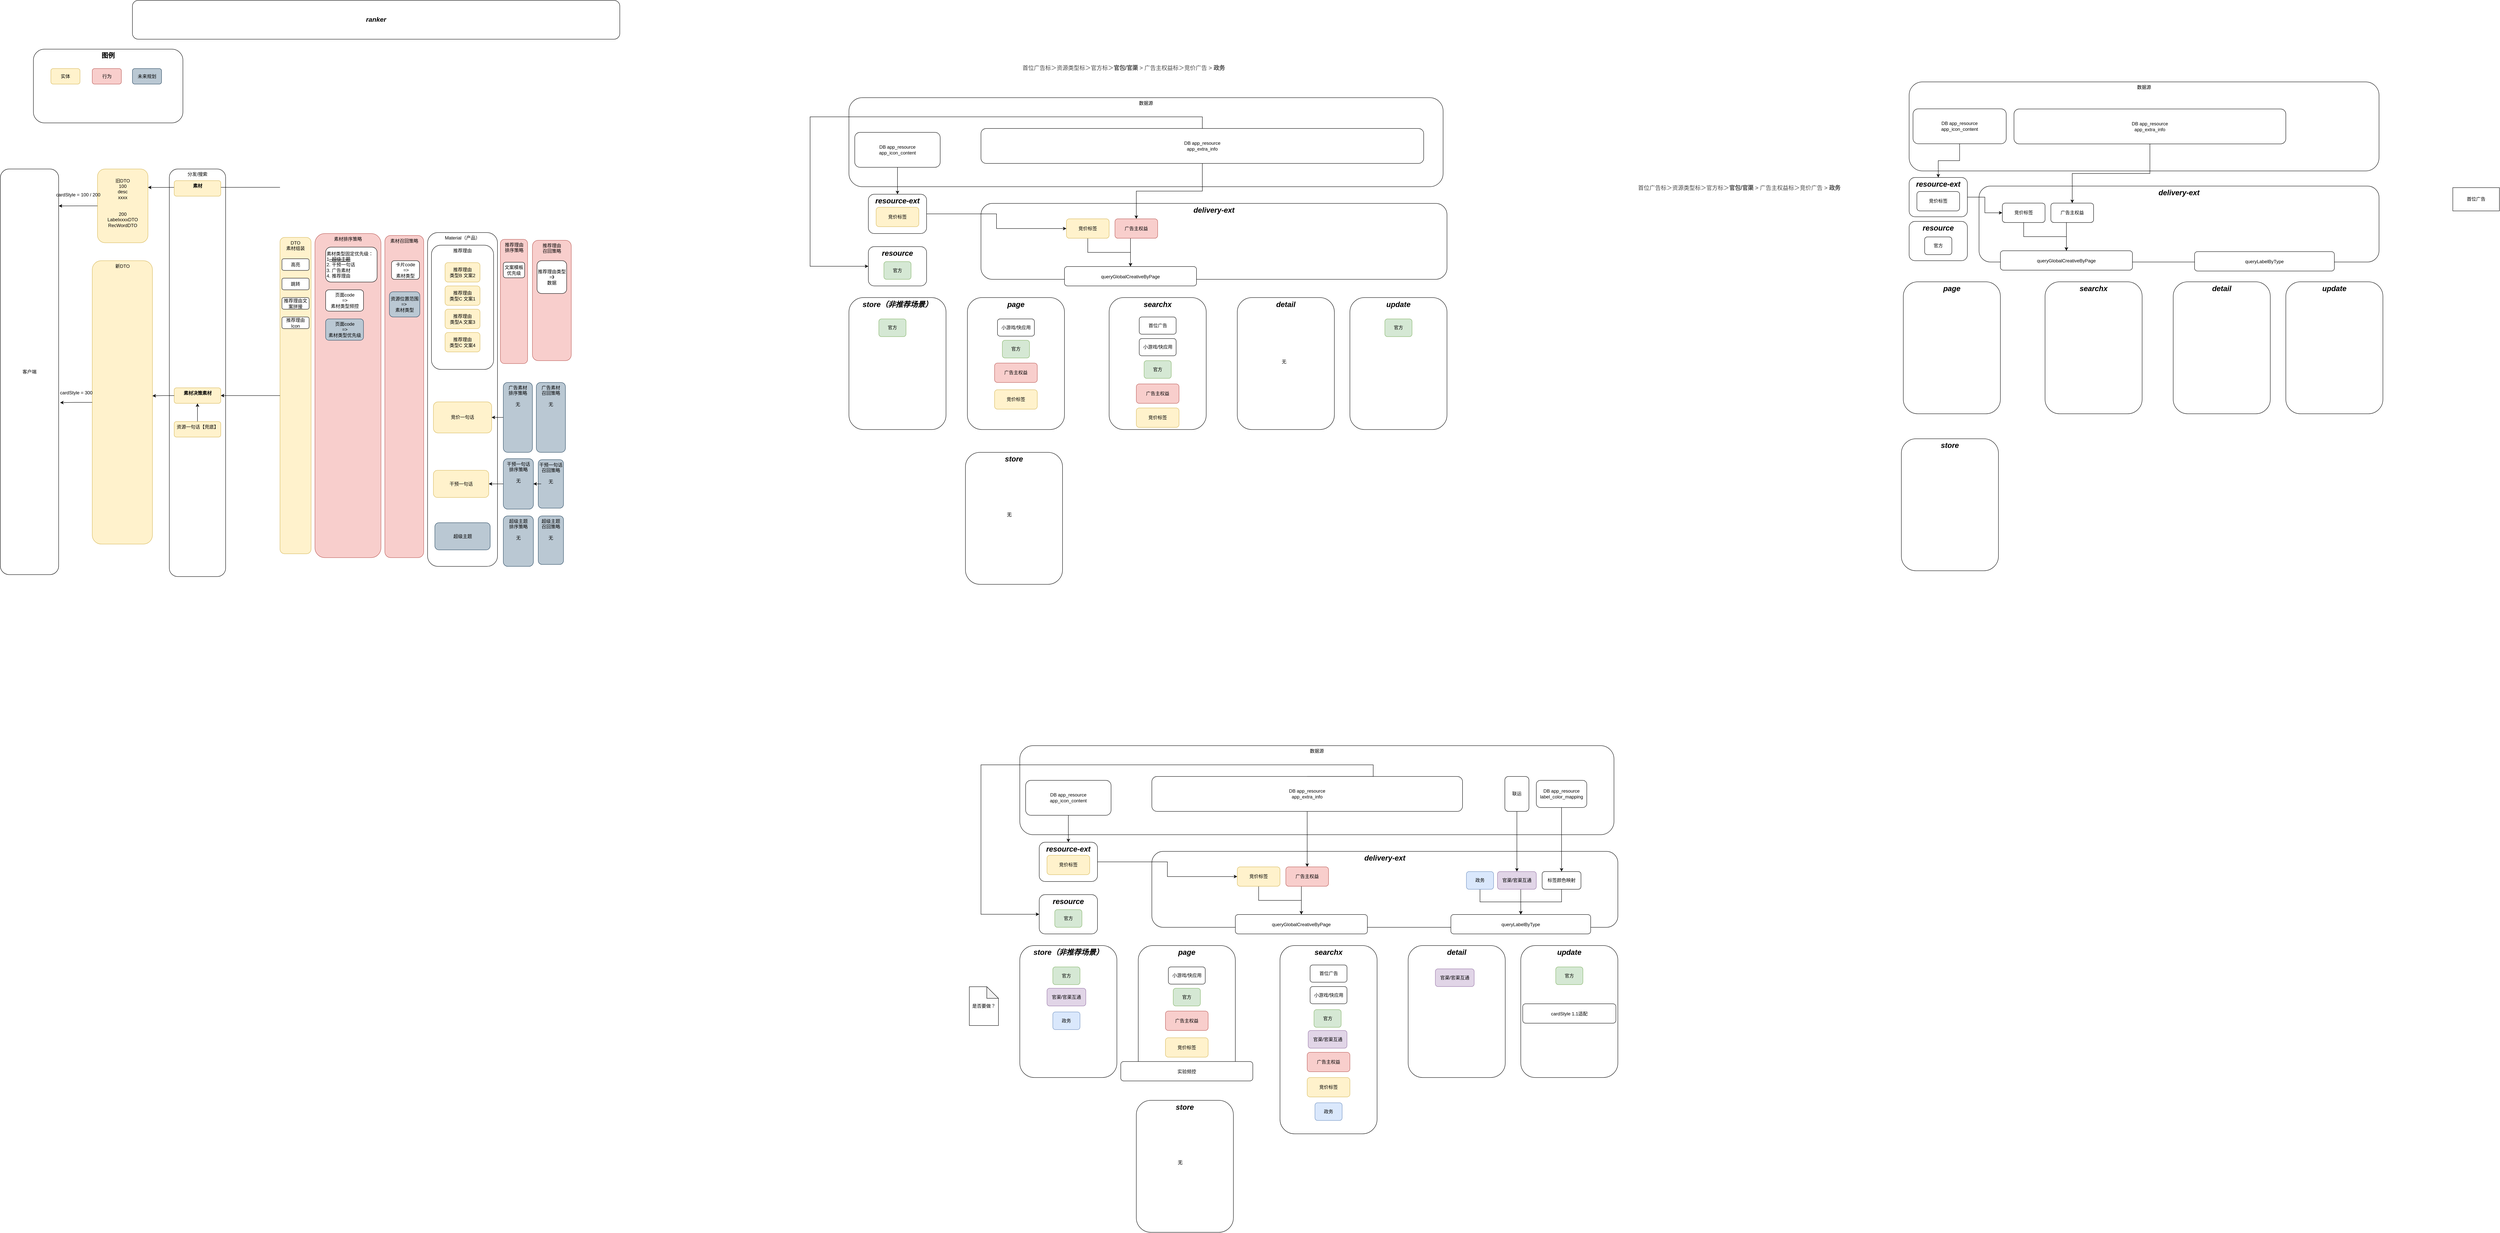 <mxfile version="27.2.0">
  <diagram name="第 1 页" id="8LxZiP1NVyg7wSqTXbnJ">
    <mxGraphModel dx="3332" dy="2067" grid="1" gridSize="10" guides="1" tooltips="1" connect="1" arrows="1" fold="1" page="1" pageScale="1" pageWidth="827" pageHeight="1169" math="0" shadow="0">
      <root>
        <mxCell id="0" />
        <mxCell id="1" parent="0" />
        <mxCell id="3B4yekNZGvFQ_pMUscjl-64" value="数据源" style="rounded=1;whiteSpace=wrap;html=1;verticalAlign=top;" parent="1" vertex="1">
          <mxGeometry x="750" y="-799.38" width="1530" height="229.38" as="geometry" />
        </mxCell>
        <mxCell id="EMqu3kAwZpFHPyhhM5yz-33" value="delivery-ext" style="rounded=1;whiteSpace=wrap;html=1;verticalAlign=top;fontStyle=3;fontSize=19;" vertex="1" parent="1">
          <mxGeometry x="1090" y="-527" width="1200" height="195.62" as="geometry" />
        </mxCell>
        <mxCell id="3B4yekNZGvFQ_pMUscjl-73" value="图例&lt;br style=&quot;font-size: 17px;&quot;&gt;&lt;div style=&quot;font-size: 17px;&quot;&gt;&lt;br style=&quot;font-size: 17px;&quot;&gt;&lt;div style=&quot;font-size: 17px;&quot;&gt;&lt;br style=&quot;font-size: 17px;&quot;&gt;&lt;/div&gt;&lt;/div&gt;" style="rounded=1;whiteSpace=wrap;html=1;verticalAlign=top;fontStyle=1;fontSize=17;" parent="1" vertex="1">
          <mxGeometry x="-1350" y="-924.38" width="385" height="190" as="geometry" />
        </mxCell>
        <mxCell id="1YZOs5OkidO7PdD_BnGx-1" value="resource" style="rounded=1;whiteSpace=wrap;html=1;verticalAlign=top;fontStyle=3;fontSize=19;" parent="1" vertex="1">
          <mxGeometry x="800" y="-415.62" width="150" height="101.24" as="geometry" />
        </mxCell>
        <mxCell id="EMqu3kAwZpFHPyhhM5yz-104" style="edgeStyle=orthogonalEdgeStyle;rounded=0;orthogonalLoop=1;jettySize=auto;html=1;exitX=0.5;exitY=0;exitDx=0;exitDy=0;" edge="1" parent="1" source="1YZOs5OkidO7PdD_BnGx-44">
          <mxGeometry relative="1" as="geometry">
            <mxPoint x="800" y="-365" as="targetPoint" />
            <Array as="points">
              <mxPoint x="1660" y="-750" />
              <mxPoint x="650" y="-750" />
              <mxPoint x="650" y="-365" />
            </Array>
          </mxGeometry>
        </mxCell>
        <mxCell id="3B4yekNZGvFQ_pMUscjl-63" value="Material（产品）" style="rounded=1;whiteSpace=wrap;html=1;align=center;verticalAlign=top;" parent="1" vertex="1">
          <mxGeometry x="-335" y="-451.88" width="180" height="860" as="geometry" />
        </mxCell>
        <mxCell id="1YZOs5OkidO7PdD_BnGx-7" value="客户端" style="rounded=1;whiteSpace=wrap;html=1;" parent="1" vertex="1">
          <mxGeometry x="-1435" y="-615.63" width="150" height="1045" as="geometry" />
        </mxCell>
        <mxCell id="1YZOs5OkidO7PdD_BnGx-11" value="推荐理由" style="rounded=1;whiteSpace=wrap;html=1;align=center;verticalAlign=top;" parent="1" vertex="1">
          <mxGeometry x="-325" y="-419.38" width="160" height="320" as="geometry" />
        </mxCell>
        <mxCell id="1YZOs5OkidO7PdD_BnGx-58" value="竞价一句话" style="rounded=1;whiteSpace=wrap;html=1;fillColor=#fff2cc;strokeColor=#d6b656;" parent="1" vertex="1">
          <mxGeometry x="-320" y="-15.63" width="150" height="80" as="geometry" />
        </mxCell>
        <mxCell id="mTAsUbE7UdsPs39N6bfx-2" value="行为" style="rounded=1;whiteSpace=wrap;html=1;verticalAlign=middle;fillColor=#f8cecc;strokeColor=#b85450;" parent="1" vertex="1">
          <mxGeometry x="-1198.46" y="-874.38" width="75" height="40" as="geometry" />
        </mxCell>
        <mxCell id="3B4yekNZGvFQ_pMUscjl-15" style="edgeStyle=orthogonalEdgeStyle;rounded=0;orthogonalLoop=1;jettySize=auto;html=1;entryX=1;entryY=0.5;entryDx=0;entryDy=0;" parent="1" source="3B4yekNZGvFQ_pMUscjl-21" target="mTAsUbE7UdsPs39N6bfx-82" edge="1">
          <mxGeometry relative="1" as="geometry" />
        </mxCell>
        <mxCell id="mTAsUbE7UdsPs39N6bfx-10" value="素材召回策略" style="rounded=1;whiteSpace=wrap;html=1;verticalAlign=top;fillColor=#f8cecc;strokeColor=#b85450;" parent="1" vertex="1">
          <mxGeometry x="-445" y="-444.38" width="100" height="830" as="geometry" />
        </mxCell>
        <mxCell id="mTAsUbE7UdsPs39N6bfx-16" value="推荐理由&lt;br&gt;召回策略" style="rounded=1;whiteSpace=wrap;html=1;verticalAlign=top;fillColor=#f8cecc;strokeColor=#b85450;" parent="1" vertex="1">
          <mxGeometry x="-65" y="-431.88" width="100" height="310" as="geometry" />
        </mxCell>
        <mxCell id="mTAsUbE7UdsPs39N6bfx-26" value="素材排序策略" style="rounded=1;whiteSpace=wrap;html=1;verticalAlign=top;fillColor=#f8cecc;strokeColor=#b85450;" parent="1" vertex="1">
          <mxGeometry x="-625" y="-449.38" width="170" height="835" as="geometry" />
        </mxCell>
        <mxCell id="mTAsUbE7UdsPs39N6bfx-28" value="素材类型固定优先级：&lt;div&gt;1&lt;u&gt;&lt;strike&gt;. 超级主题&lt;/strike&gt;&lt;/u&gt;&lt;br&gt;2. 干预一句话&lt;br&gt;3. 广告素材&lt;br&gt;4. 推荐理由&lt;/div&gt;" style="rounded=1;whiteSpace=wrap;html=1;align=left;" parent="1" vertex="1">
          <mxGeometry x="-597.5" y="-414.38" width="132.5" height="90" as="geometry" />
        </mxCell>
        <mxCell id="mTAsUbE7UdsPs39N6bfx-29" value="DTO&lt;br&gt;素材组装" style="rounded=1;whiteSpace=wrap;html=1;verticalAlign=top;fillColor=#fff2cc;strokeColor=#d6b656;" parent="1" vertex="1">
          <mxGeometry x="-715" y="-439.38" width="80" height="815" as="geometry" />
        </mxCell>
        <mxCell id="mTAsUbE7UdsPs39N6bfx-32" value="推荐理由&lt;br&gt;排序策略" style="rounded=1;whiteSpace=wrap;html=1;verticalAlign=top;fillColor=#f8cecc;strokeColor=#b85450;" parent="1" vertex="1">
          <mxGeometry x="-147.5" y="-434.38" width="70" height="320" as="geometry" />
        </mxCell>
        <mxCell id="mTAsUbE7UdsPs39N6bfx-37" value="推荐理由&lt;br&gt;类型C 文案1" style="rounded=1;whiteSpace=wrap;html=1;fillColor=#fff2cc;strokeColor=#d6b656;" parent="1" vertex="1">
          <mxGeometry x="-290" y="-314.38" width="90" height="50" as="geometry" />
        </mxCell>
        <mxCell id="mTAsUbE7UdsPs39N6bfx-45" value="分发/搜索" style="rounded=1;whiteSpace=wrap;html=1;verticalAlign=top;" parent="1" vertex="1">
          <mxGeometry x="-1000" y="-615.63" width="145" height="1050" as="geometry" />
        </mxCell>
        <mxCell id="mTAsUbE7UdsPs39N6bfx-46" value="未来规划" style="rounded=1;whiteSpace=wrap;html=1;fillColor=#bac8d3;strokeColor=#23445d;" parent="1" vertex="1">
          <mxGeometry x="-1095" y="-874.38" width="75" height="40" as="geometry" />
        </mxCell>
        <mxCell id="mTAsUbE7UdsPs39N6bfx-51" value="跳转" style="rounded=1;whiteSpace=wrap;html=1;" parent="1" vertex="1">
          <mxGeometry x="-710" y="-334.38" width="70" height="30" as="geometry" />
        </mxCell>
        <mxCell id="mTAsUbE7UdsPs39N6bfx-52" value="高亮" style="rounded=1;whiteSpace=wrap;html=1;" parent="1" vertex="1">
          <mxGeometry x="-710" y="-384.38" width="70" height="30" as="geometry" />
        </mxCell>
        <mxCell id="mTAsUbE7UdsPs39N6bfx-53" value="推荐理由&lt;br&gt;Icon" style="rounded=1;whiteSpace=wrap;html=1;" parent="1" vertex="1">
          <mxGeometry x="-710" y="-234.38" width="70" height="30" as="geometry" />
        </mxCell>
        <mxCell id="mTAsUbE7UdsPs39N6bfx-54" value="推荐理由&lt;br&gt;类型C 文案4" style="rounded=1;whiteSpace=wrap;html=1;fillColor=#fff2cc;strokeColor=#d6b656;" parent="1" vertex="1">
          <mxGeometry x="-290" y="-194.38" width="90" height="50" as="geometry" />
        </mxCell>
        <mxCell id="mTAsUbE7UdsPs39N6bfx-55" value="推荐理由&lt;br&gt;类型A 文案3" style="rounded=1;whiteSpace=wrap;html=1;fillColor=#fff2cc;strokeColor=#d6b656;" parent="1" vertex="1">
          <mxGeometry x="-290" y="-254.38" width="90" height="50" as="geometry" />
        </mxCell>
        <mxCell id="mTAsUbE7UdsPs39N6bfx-68" value="旧DTO&lt;br&gt;100&lt;br&gt;desc&lt;br&gt;xxxx&lt;br&gt;&lt;br&gt;&lt;br&gt;200&lt;br&gt;LabelxxxxDTO&lt;br&gt;RecWordDTO&lt;div&gt;&lt;br/&gt;&lt;/div&gt;" style="rounded=1;whiteSpace=wrap;html=1;fillColor=#fff2cc;strokeColor=#d6b656;" parent="1" vertex="1">
          <mxGeometry x="-1185" y="-615.63" width="130" height="190" as="geometry" />
        </mxCell>
        <mxCell id="mTAsUbE7UdsPs39N6bfx-70" value="新DTO" style="rounded=1;whiteSpace=wrap;html=1;verticalAlign=top;fillColor=#fff2cc;strokeColor=#d6b656;" parent="1" vertex="1">
          <mxGeometry x="-1198.46" y="-379.38" width="155" height="730" as="geometry" />
        </mxCell>
        <mxCell id="3B4yekNZGvFQ_pMUscjl-70" style="edgeStyle=orthogonalEdgeStyle;rounded=0;orthogonalLoop=1;jettySize=auto;html=1;entryX=0.5;entryY=1;entryDx=0;entryDy=0;" parent="1" source="mTAsUbE7UdsPs39N6bfx-65" target="mTAsUbE7UdsPs39N6bfx-72" edge="1">
          <mxGeometry relative="1" as="geometry" />
        </mxCell>
        <mxCell id="mTAsUbE7UdsPs39N6bfx-65" value="资源一句话【兜底】" style="rounded=1;whiteSpace=wrap;html=1;verticalAlign=top;fillColor=#fff2cc;strokeColor=#d6b656;" parent="1" vertex="1">
          <mxGeometry x="-987.5" y="35" width="120" height="40" as="geometry" />
        </mxCell>
        <mxCell id="mTAsUbE7UdsPs39N6bfx-72" value="&lt;b&gt;素材决策素材&lt;/b&gt;" style="rounded=1;whiteSpace=wrap;html=1;verticalAlign=top;fillColor=#fff2cc;strokeColor=#d6b656;" parent="1" vertex="1">
          <mxGeometry x="-987.5" y="-51.88" width="120" height="40" as="geometry" />
        </mxCell>
        <mxCell id="mTAsUbE7UdsPs39N6bfx-82" value="干预一句话" style="rounded=1;whiteSpace=wrap;html=1;fillColor=#fff2cc;strokeColor=#d6b656;" parent="1" vertex="1">
          <mxGeometry x="-320" y="160.62" width="142.5" height="70" as="geometry" />
        </mxCell>
        <mxCell id="3B4yekNZGvFQ_pMUscjl-16" style="edgeStyle=orthogonalEdgeStyle;rounded=0;orthogonalLoop=1;jettySize=auto;html=1;entryX=1;entryY=0.5;entryDx=0;entryDy=0;" parent="1" source="3B4yekNZGvFQ_pMUscjl-19" target="1YZOs5OkidO7PdD_BnGx-58" edge="1">
          <mxGeometry relative="1" as="geometry" />
        </mxCell>
        <mxCell id="3B4yekNZGvFQ_pMUscjl-18" value="广告素材&lt;br&gt;召回策略&lt;br&gt;&lt;br&gt;无" style="rounded=1;whiteSpace=wrap;html=1;verticalAlign=top;fillColor=#bac8d3;strokeColor=#23445d;" parent="1" vertex="1">
          <mxGeometry x="-55" y="-65.63" width="75" height="180" as="geometry" />
        </mxCell>
        <mxCell id="3B4yekNZGvFQ_pMUscjl-19" value="广告素材&lt;br&gt;排序策略&lt;br&gt;&lt;br&gt;无" style="rounded=1;whiteSpace=wrap;html=1;verticalAlign=top;fillColor=#bac8d3;strokeColor=#23445d;" parent="1" vertex="1">
          <mxGeometry x="-140" y="-65.63" width="75" height="180" as="geometry" />
        </mxCell>
        <mxCell id="3B4yekNZGvFQ_pMUscjl-22" value="干预一句话&lt;br&gt;召回策略&lt;br&gt;&lt;br&gt;无" style="rounded=1;whiteSpace=wrap;html=1;verticalAlign=top;fillColor=#bac8d3;strokeColor=#23445d;" parent="1" vertex="1">
          <mxGeometry x="-50" y="133.12" width="65" height="125" as="geometry" />
        </mxCell>
        <mxCell id="3B4yekNZGvFQ_pMUscjl-24" value="卡片code&lt;br&gt;&amp;nbsp;=&amp;gt;&lt;br&gt;素材类型" style="rounded=1;whiteSpace=wrap;html=1;" parent="1" vertex="1">
          <mxGeometry x="-427.82" y="-379.38" width="71.88" height="48" as="geometry" />
        </mxCell>
        <mxCell id="3B4yekNZGvFQ_pMUscjl-25" value="资源位置范围&lt;br&gt;=&amp;gt;&amp;nbsp;&lt;br&gt;素材类型" style="rounded=1;whiteSpace=wrap;html=1;fillColor=#bac8d3;strokeColor=#23445d;" parent="1" vertex="1">
          <mxGeometry x="-433.29" y="-299.38" width="78.29" height="65" as="geometry" />
        </mxCell>
        <mxCell id="3B4yekNZGvFQ_pMUscjl-28" value="超级主题" style="rounded=1;whiteSpace=wrap;html=1;fillColor=#bac8d3;strokeColor=#23445d;" parent="1" vertex="1">
          <mxGeometry x="-316.25" y="295.62" width="142.5" height="70" as="geometry" />
        </mxCell>
        <mxCell id="3B4yekNZGvFQ_pMUscjl-35" style="edgeStyle=orthogonalEdgeStyle;rounded=0;orthogonalLoop=1;jettySize=auto;html=1;entryX=1;entryY=0.5;entryDx=0;entryDy=0;" parent="1" source="mTAsUbE7UdsPs39N6bfx-29" target="mTAsUbE7UdsPs39N6bfx-72" edge="1">
          <mxGeometry relative="1" as="geometry" />
        </mxCell>
        <mxCell id="3B4yekNZGvFQ_pMUscjl-38" style="edgeStyle=orthogonalEdgeStyle;rounded=0;orthogonalLoop=1;jettySize=auto;html=1;entryX=1.001;entryY=0.091;entryDx=0;entryDy=0;entryPerimeter=0;" parent="1" source="mTAsUbE7UdsPs39N6bfx-68" target="1YZOs5OkidO7PdD_BnGx-7" edge="1">
          <mxGeometry relative="1" as="geometry" />
        </mxCell>
        <mxCell id="3B4yekNZGvFQ_pMUscjl-39" style="edgeStyle=orthogonalEdgeStyle;rounded=0;orthogonalLoop=1;jettySize=auto;html=1;entryX=1.025;entryY=0.576;entryDx=0;entryDy=0;entryPerimeter=0;" parent="1" source="mTAsUbE7UdsPs39N6bfx-70" target="1YZOs5OkidO7PdD_BnGx-7" edge="1">
          <mxGeometry relative="1" as="geometry" />
        </mxCell>
        <mxCell id="3B4yekNZGvFQ_pMUscjl-42" style="edgeStyle=orthogonalEdgeStyle;rounded=0;orthogonalLoop=1;jettySize=auto;html=1;entryX=1;entryY=0.25;entryDx=0;entryDy=0;" parent="1" target="mTAsUbE7UdsPs39N6bfx-68" edge="1">
          <mxGeometry relative="1" as="geometry">
            <mxPoint x="-795" y="-568.38" as="sourcePoint" />
            <mxPoint x="-980" y="-530.63" as="targetPoint" />
            <Array as="points">
              <mxPoint x="-715" y="-568.38" />
              <mxPoint x="-980" y="-568.38" />
            </Array>
          </mxGeometry>
        </mxCell>
        <mxCell id="3B4yekNZGvFQ_pMUscjl-41" value="&lt;b&gt;&lt;font style=&quot;font-size: 17px;&quot;&gt;&lt;i&gt;ranker&lt;/i&gt;&lt;/font&gt;&lt;/b&gt;" style="rounded=1;whiteSpace=wrap;html=1;" parent="1" vertex="1">
          <mxGeometry x="-1095" y="-1050" width="1255" height="100" as="geometry" />
        </mxCell>
        <mxCell id="3B4yekNZGvFQ_pMUscjl-44" value="cardStyle = 100 / 200" style="text;html=1;align=center;verticalAlign=middle;resizable=0;points=[];autosize=1;strokeColor=none;fillColor=none;" parent="1" vertex="1">
          <mxGeometry x="-1305" y="-564.38" width="140" height="30" as="geometry" />
        </mxCell>
        <mxCell id="3B4yekNZGvFQ_pMUscjl-45" value="cardStyle = 300" style="text;html=1;align=center;verticalAlign=middle;resizable=0;points=[];autosize=1;strokeColor=none;fillColor=none;" parent="1" vertex="1">
          <mxGeometry x="-1295" y="-54.38" width="110" height="30" as="geometry" />
        </mxCell>
        <mxCell id="3B4yekNZGvFQ_pMUscjl-31" value="超级主题&lt;br&gt;召回策略&lt;br&gt;&lt;br&gt;无" style="rounded=1;whiteSpace=wrap;html=1;verticalAlign=top;fillColor=#bac8d3;strokeColor=#23445d;" parent="1" vertex="1">
          <mxGeometry x="-50" y="278.12" width="65" height="125" as="geometry" />
        </mxCell>
        <mxCell id="3B4yekNZGvFQ_pMUscjl-29" value="超级主题&lt;br&gt;排序策略&lt;br&gt;&lt;br&gt;无" style="rounded=1;whiteSpace=wrap;html=1;verticalAlign=top;fillColor=#bac8d3;strokeColor=#23445d;" parent="1" vertex="1">
          <mxGeometry x="-140" y="278.12" width="77.5" height="130" as="geometry" />
        </mxCell>
        <mxCell id="3B4yekNZGvFQ_pMUscjl-69" value="实体" style="rounded=1;whiteSpace=wrap;html=1;verticalAlign=middle;fillColor=#fff2cc;strokeColor=#d6b656;" parent="1" vertex="1">
          <mxGeometry x="-1305" y="-874.38" width="75" height="40" as="geometry" />
        </mxCell>
        <mxCell id="3B4yekNZGvFQ_pMUscjl-71" style="edgeStyle=orthogonalEdgeStyle;rounded=0;orthogonalLoop=1;jettySize=auto;html=1;entryX=1;entryY=0.477;entryDx=0;entryDy=0;entryPerimeter=0;" parent="1" source="mTAsUbE7UdsPs39N6bfx-72" target="mTAsUbE7UdsPs39N6bfx-70" edge="1">
          <mxGeometry relative="1" as="geometry" />
        </mxCell>
        <mxCell id="3B4yekNZGvFQ_pMUscjl-72" value="文案模板优先级" style="rounded=1;whiteSpace=wrap;html=1;" parent="1" vertex="1">
          <mxGeometry x="-140" y="-375.38" width="55" height="40" as="geometry" />
        </mxCell>
        <mxCell id="3B4yekNZGvFQ_pMUscjl-82" value="页面code&lt;br&gt;=&amp;gt;&lt;br&gt;素材类型频控" style="rounded=1;whiteSpace=wrap;html=1;" parent="1" vertex="1">
          <mxGeometry x="-597.5" y="-304.38" width="97.5" height="55" as="geometry" />
        </mxCell>
        <mxCell id="3B4yekNZGvFQ_pMUscjl-83" value="页面code&lt;br&gt;=&amp;gt;&lt;br&gt;素材类型优先级" style="rounded=1;whiteSpace=wrap;html=1;fillColor=#bac8d3;strokeColor=#23445d;" parent="1" vertex="1">
          <mxGeometry x="-597.5" y="-229.38" width="97.5" height="55" as="geometry" />
        </mxCell>
        <mxCell id="3B4yekNZGvFQ_pMUscjl-84" value="推荐理由类型&lt;div&gt;=》&lt;br&gt;数据&lt;/div&gt;" style="rounded=1;whiteSpace=wrap;html=1;" parent="1" vertex="1">
          <mxGeometry x="-53.12" y="-379.38" width="76.25" height="84.5" as="geometry" />
        </mxCell>
        <mxCell id="5NM-MxCQULftXHbTaLZO-10" value="" style="edgeStyle=orthogonalEdgeStyle;rounded=0;orthogonalLoop=1;jettySize=auto;html=1;entryX=1;entryY=0.5;entryDx=0;entryDy=0;" parent="1" source="3B4yekNZGvFQ_pMUscjl-22" target="3B4yekNZGvFQ_pMUscjl-21" edge="1">
          <mxGeometry relative="1" as="geometry">
            <mxPoint x="-50" y="195.62" as="sourcePoint" />
            <mxPoint x="-192" y="195.62" as="targetPoint" />
          </mxGeometry>
        </mxCell>
        <mxCell id="3B4yekNZGvFQ_pMUscjl-21" value="干预一句话&lt;br&gt;排序策略&lt;br&gt;&lt;br&gt;无" style="rounded=1;whiteSpace=wrap;html=1;verticalAlign=top;fillColor=#bac8d3;strokeColor=#23445d;" parent="1" vertex="1">
          <mxGeometry x="-140" y="130.62" width="77.5" height="130" as="geometry" />
        </mxCell>
        <mxCell id="5NM-MxCQULftXHbTaLZO-11" value="&lt;b&gt;素材&lt;/b&gt;" style="rounded=1;whiteSpace=wrap;html=1;verticalAlign=top;fillColor=#fff2cc;strokeColor=#d6b656;" parent="1" vertex="1">
          <mxGeometry x="-987.5" y="-585.63" width="120" height="40" as="geometry" />
        </mxCell>
        <mxCell id="5NM-MxCQULftXHbTaLZO-15" value="推荐理由&lt;br&gt;类型B 文案2" style="rounded=1;whiteSpace=wrap;html=1;fillColor=#fff2cc;strokeColor=#d6b656;" parent="1" vertex="1">
          <mxGeometry x="-290" y="-374.38" width="90" height="50" as="geometry" />
        </mxCell>
        <mxCell id="5NM-MxCQULftXHbTaLZO-19" value="推荐理由文案拼接" style="rounded=1;whiteSpace=wrap;html=1;" parent="1" vertex="1">
          <mxGeometry x="-710" y="-284.38" width="70" height="30" as="geometry" />
        </mxCell>
        <mxCell id="EMqu3kAwZpFHPyhhM5yz-11" value="searchx" style="rounded=1;whiteSpace=wrap;html=1;verticalAlign=top;fontStyle=3;fontSize=19;" vertex="1" parent="1">
          <mxGeometry x="1420" y="-284.38" width="250" height="340" as="geometry" />
        </mxCell>
        <mxCell id="EMqu3kAwZpFHPyhhM5yz-12" value="page" style="rounded=1;whiteSpace=wrap;html=1;verticalAlign=top;fontStyle=3;fontSize=19;" vertex="1" parent="1">
          <mxGeometry x="1055" y="-284.38" width="250" height="340" as="geometry" />
        </mxCell>
        <mxCell id="EMqu3kAwZpFHPyhhM5yz-14" value="update" style="rounded=1;whiteSpace=wrap;html=1;verticalAlign=top;fontStyle=3;fontSize=19;" vertex="1" parent="1">
          <mxGeometry x="2040" y="-284.38" width="250" height="340" as="geometry" />
        </mxCell>
        <mxCell id="EMqu3kAwZpFHPyhhM5yz-16" value="store" style="rounded=1;whiteSpace=wrap;html=1;verticalAlign=top;fontStyle=3;fontSize=19;" vertex="1" parent="1">
          <mxGeometry x="1050" y="114.37" width="250" height="340" as="geometry" />
        </mxCell>
        <mxCell id="EMqu3kAwZpFHPyhhM5yz-13" value="detail" style="rounded=1;whiteSpace=wrap;html=1;verticalAlign=top;fontStyle=3;fontSize=19;" vertex="1" parent="1">
          <mxGeometry x="1750" y="-284.38" width="250" height="340" as="geometry" />
        </mxCell>
        <UserObject label="&lt;span data-docs-delta=&quot;[[20,&amp;quot;首位广告标＞资源类型标＞官方标＞&amp;quot;,&amp;quot;inline-dir:\&amp;quot;ltr\&amp;quot;&amp;quot;],[20,&amp;quot;官包/官渠 &amp;quot;,&amp;quot;8:1|inline-dir:\&amp;quot;ltr\&amp;quot;&amp;quot;],[20,&amp;quot;&gt; 广告主权益标＞竞价广告 &gt; &amp;quot;,&amp;quot;inline-dir:\&amp;quot;ltr\&amp;quot;&amp;quot;],[20,&amp;quot;政务&amp;quot;,&amp;quot;8:1|inline-dir:\&amp;quot;ltr\&amp;quot;&amp;quot;]]&quot; data-copy-origin=&quot;https://odocs.myoas.com&quot;&gt;&lt;p class=&quot;ql-direction-ltr ql-long-284244&quot; style=&quot;line-height: 100%;margin-bottom: 0pt;margin-top: 0pt;font-size: 11pt;color: #494949;&quot;&gt;&lt;span class=&quot;ql-author-284244&quot; style=&quot;&quot;&gt;首位广告标＞资源类型标＞官方标＞&lt;/span&gt;&lt;strong class=&quot;ql-author-284244&quot; style=&quot;&quot;&gt;官包/官渠 &lt;/strong&gt;&lt;span class=&quot;ql-author-284244&quot; style=&quot;&quot;&gt;&amp;gt; 广告主权益标＞竞价广告 &amp;gt; &lt;/span&gt;&lt;strong class=&quot;ql-author-284244&quot; style=&quot;&quot;&gt;政务&lt;/strong&gt;&lt;/p&gt;&lt;/span&gt;" link="&lt;span data-docs-delta=&quot;[[20,&amp;quot;首位广告标＞资源类型标＞官方标＞&amp;quot;,&amp;quot;inline-dir:\&amp;quot;ltr\&amp;quot;&amp;quot;],[20,&amp;quot;官包/官渠 &amp;quot;,&amp;quot;8:1|inline-dir:\&amp;quot;ltr\&amp;quot;&amp;quot;],[20,&amp;quot;&gt; 广告主权益标＞竞价广告 &gt; &amp;quot;,&amp;quot;inline-dir:\&amp;quot;ltr\&amp;quot;&amp;quot;],[20,&amp;quot;政务&amp;quot;,&amp;quot;8:1|inline-dir:\&amp;quot;ltr\&amp;quot;&amp;quot;]]&quot; data-copy-origin=&quot;https://odocs.myoas.com&quot;&gt;&lt;p class=&quot;ql-direction-ltr ql-long-284244&quot; style=&quot;line-height: 100%;margin-bottom: 0pt;margin-top: 0pt;font-size: 11pt;color: #494949;&quot;&gt;&lt;span class=&quot;ql-author-284244&quot; style=&quot;&quot;&gt;首位广告标＞资源类型标＞官方标＞&lt;/span&gt;&lt;strong class=&quot;ql-author-284244&quot; style=&quot;&quot;&gt;官包/官渠 &lt;/strong&gt;&lt;span class=&quot;ql-author-284244&quot; style=&quot;&quot;&gt;&amp;gt; 广告主权益标＞竞价广告 &amp;gt; &lt;/span&gt;&lt;strong class=&quot;ql-author-284244&quot; style=&quot;&quot;&gt;政务&lt;/strong&gt;&lt;/p&gt;&lt;/span&gt;" id="EMqu3kAwZpFHPyhhM5yz-23">
          <mxCell style="text;whiteSpace=wrap;html=1;" vertex="1" parent="1">
            <mxGeometry x="1195" y="-890" width="560" height="40" as="geometry" />
          </mxCell>
        </UserObject>
        <mxCell id="EMqu3kAwZpFHPyhhM5yz-56" style="edgeStyle=orthogonalEdgeStyle;rounded=0;orthogonalLoop=1;jettySize=auto;html=1;entryX=0.5;entryY=0;entryDx=0;entryDy=0;" edge="1" parent="1" source="EMqu3kAwZpFHPyhhM5yz-28" target="EMqu3kAwZpFHPyhhM5yz-44">
          <mxGeometry relative="1" as="geometry">
            <Array as="points">
              <mxPoint x="1475" y="-420" />
              <mxPoint x="1475" y="-420" />
            </Array>
          </mxGeometry>
        </mxCell>
        <mxCell id="EMqu3kAwZpFHPyhhM5yz-28" value="广告主权益" style="rounded=1;whiteSpace=wrap;html=1;fillColor=#f8cecc;strokeColor=#b85450;" vertex="1" parent="1">
          <mxGeometry x="1435" y="-487.19" width="110" height="50" as="geometry" />
        </mxCell>
        <mxCell id="EMqu3kAwZpFHPyhhM5yz-32" value="官方" style="rounded=1;whiteSpace=wrap;html=1;fillColor=#d5e8d4;strokeColor=#82b366;" vertex="1" parent="1">
          <mxGeometry x="840" y="-377" width="70" height="45.62" as="geometry" />
        </mxCell>
        <mxCell id="EMqu3kAwZpFHPyhhM5yz-57" style="edgeStyle=orthogonalEdgeStyle;rounded=0;orthogonalLoop=1;jettySize=auto;html=1;entryX=0.5;entryY=0;entryDx=0;entryDy=0;" edge="1" parent="1" source="EMqu3kAwZpFHPyhhM5yz-43" target="EMqu3kAwZpFHPyhhM5yz-44">
          <mxGeometry relative="1" as="geometry" />
        </mxCell>
        <mxCell id="EMqu3kAwZpFHPyhhM5yz-43" value="竞价标签" style="rounded=1;whiteSpace=wrap;html=1;fillColor=#fff2cc;strokeColor=#d6b656;" vertex="1" parent="1">
          <mxGeometry x="1310" y="-487.19" width="110" height="50" as="geometry" />
        </mxCell>
        <mxCell id="EMqu3kAwZpFHPyhhM5yz-44" value="&lt;span data-copy-origin=&quot;https://odocs.myoas.com&quot; data-docs-delta=&quot;[[20,&amp;quot;queryGlobalCreativeByPage&amp;quot;]]&quot;&gt;&lt;div style=&quot;line-height: 100%;&quot; data-language=&quot;java&quot; class=&quot;ql-code-block ql-direction-ltr ql-word-wrap-true ql-authorBlock-284244 ql-long-284244&quot;&gt;&lt;span class=&quot;ql-token hljs-title&quot;&gt;queryGlobalCreativeByPage&lt;/span&gt;&lt;/div&gt;&lt;/span&gt;" style="rounded=1;whiteSpace=wrap;html=1;" vertex="1" parent="1">
          <mxGeometry x="1305" y="-364.38" width="340" height="50" as="geometry" />
        </mxCell>
        <mxCell id="EMqu3kAwZpFHPyhhM5yz-49" style="edgeStyle=orthogonalEdgeStyle;rounded=0;orthogonalLoop=1;jettySize=auto;html=1;entryX=0.5;entryY=0;entryDx=0;entryDy=0;" edge="1" parent="1" source="EMqu3kAwZpFHPyhhM5yz-46" target="EMqu3kAwZpFHPyhhM5yz-47">
          <mxGeometry relative="1" as="geometry" />
        </mxCell>
        <mxCell id="EMqu3kAwZpFHPyhhM5yz-46" value="DB app_resource&lt;br&gt;app_icon_content" style="rounded=1;whiteSpace=wrap;html=1;" vertex="1" parent="1">
          <mxGeometry x="765" y="-710" width="220" height="90" as="geometry" />
        </mxCell>
        <mxCell id="EMqu3kAwZpFHPyhhM5yz-103" style="edgeStyle=orthogonalEdgeStyle;rounded=0;orthogonalLoop=1;jettySize=auto;html=1;entryX=0;entryY=0.5;entryDx=0;entryDy=0;" edge="1" parent="1" source="EMqu3kAwZpFHPyhhM5yz-47" target="EMqu3kAwZpFHPyhhM5yz-43">
          <mxGeometry relative="1" as="geometry" />
        </mxCell>
        <mxCell id="EMqu3kAwZpFHPyhhM5yz-47" value="resource-ext" style="rounded=1;whiteSpace=wrap;html=1;verticalAlign=top;fontStyle=3;fontSize=19;" vertex="1" parent="1">
          <mxGeometry x="800" y="-550.62" width="150" height="101.24" as="geometry" />
        </mxCell>
        <mxCell id="EMqu3kAwZpFHPyhhM5yz-48" value="竞价标签" style="rounded=1;whiteSpace=wrap;html=1;fillColor=#fff2cc;strokeColor=#d6b656;" vertex="1" parent="1">
          <mxGeometry x="820" y="-517" width="110" height="50" as="geometry" />
        </mxCell>
        <mxCell id="EMqu3kAwZpFHPyhhM5yz-53" style="edgeStyle=orthogonalEdgeStyle;rounded=0;orthogonalLoop=1;jettySize=auto;html=1;entryX=0.5;entryY=0;entryDx=0;entryDy=0;" edge="1" parent="1" source="1YZOs5OkidO7PdD_BnGx-44" target="EMqu3kAwZpFHPyhhM5yz-28">
          <mxGeometry relative="1" as="geometry" />
        </mxCell>
        <mxCell id="1YZOs5OkidO7PdD_BnGx-44" value="DB app_resource&lt;br&gt;app_extra_info" style="rounded=1;whiteSpace=wrap;html=1;" parent="1" vertex="1">
          <mxGeometry x="1090" y="-720" width="1140" height="90" as="geometry" />
        </mxCell>
        <mxCell id="EMqu3kAwZpFHPyhhM5yz-58" value="delivery-ext" style="rounded=1;whiteSpace=wrap;html=1;verticalAlign=top;fontStyle=3;fontSize=19;" vertex="1" parent="1">
          <mxGeometry x="3660" y="-571.62" width="1030" height="195.62" as="geometry" />
        </mxCell>
        <mxCell id="EMqu3kAwZpFHPyhhM5yz-59" value="resource" style="rounded=1;whiteSpace=wrap;html=1;verticalAlign=top;fontStyle=3;fontSize=19;" vertex="1" parent="1">
          <mxGeometry x="3480" y="-480.62" width="150" height="101.24" as="geometry" />
        </mxCell>
        <mxCell id="EMqu3kAwZpFHPyhhM5yz-60" value="数据源" style="rounded=1;whiteSpace=wrap;html=1;verticalAlign=top;" vertex="1" parent="1">
          <mxGeometry x="3480" y="-840" width="1210" height="229.38" as="geometry" />
        </mxCell>
        <mxCell id="EMqu3kAwZpFHPyhhM5yz-63" value="searchx" style="rounded=1;whiteSpace=wrap;html=1;verticalAlign=top;fontStyle=3;fontSize=19;" vertex="1" parent="1">
          <mxGeometry x="3830" y="-325.0" width="250" height="340" as="geometry" />
        </mxCell>
        <mxCell id="EMqu3kAwZpFHPyhhM5yz-64" value="page" style="rounded=1;whiteSpace=wrap;html=1;verticalAlign=top;fontStyle=3;fontSize=19;" vertex="1" parent="1">
          <mxGeometry x="3465" y="-325" width="250" height="340" as="geometry" />
        </mxCell>
        <mxCell id="EMqu3kAwZpFHPyhhM5yz-65" value="update" style="rounded=1;whiteSpace=wrap;html=1;verticalAlign=top;fontStyle=3;fontSize=19;" vertex="1" parent="1">
          <mxGeometry x="4450" y="-325.0" width="250" height="340" as="geometry" />
        </mxCell>
        <mxCell id="EMqu3kAwZpFHPyhhM5yz-66" value="store" style="rounded=1;whiteSpace=wrap;html=1;verticalAlign=top;fontStyle=3;fontSize=19;" vertex="1" parent="1">
          <mxGeometry x="3460" y="79.38" width="250" height="340" as="geometry" />
        </mxCell>
        <mxCell id="EMqu3kAwZpFHPyhhM5yz-67" value="detail" style="rounded=1;whiteSpace=wrap;html=1;verticalAlign=top;fontStyle=3;fontSize=19;" vertex="1" parent="1">
          <mxGeometry x="4160" y="-325" width="250" height="340" as="geometry" />
        </mxCell>
        <mxCell id="EMqu3kAwZpFHPyhhM5yz-70" value="首位广告" style="whiteSpace=wrap;html=1;" vertex="1" parent="1">
          <mxGeometry x="4880" y="-567.62" width="120" height="60" as="geometry" />
        </mxCell>
        <UserObject label="&lt;span data-docs-delta=&quot;[[20,&amp;quot;首位广告标＞资源类型标＞官方标＞&amp;quot;,&amp;quot;inline-dir:\&amp;quot;ltr\&amp;quot;&amp;quot;],[20,&amp;quot;官包/官渠 &amp;quot;,&amp;quot;8:1|inline-dir:\&amp;quot;ltr\&amp;quot;&amp;quot;],[20,&amp;quot;&gt; 广告主权益标＞竞价广告 &gt; &amp;quot;,&amp;quot;inline-dir:\&amp;quot;ltr\&amp;quot;&amp;quot;],[20,&amp;quot;政务&amp;quot;,&amp;quot;8:1|inline-dir:\&amp;quot;ltr\&amp;quot;&amp;quot;]]&quot; data-copy-origin=&quot;https://odocs.myoas.com&quot;&gt;&lt;p class=&quot;ql-direction-ltr ql-long-284244&quot; style=&quot;line-height: 100%;margin-bottom: 0pt;margin-top: 0pt;font-size: 11pt;color: #494949;&quot;&gt;&lt;span class=&quot;ql-author-284244&quot; style=&quot;&quot;&gt;首位广告标＞资源类型标＞官方标＞&lt;/span&gt;&lt;strong class=&quot;ql-author-284244&quot; style=&quot;&quot;&gt;官包/官渠 &lt;/strong&gt;&lt;span class=&quot;ql-author-284244&quot; style=&quot;&quot;&gt;&amp;gt; 广告主权益标＞竞价广告 &amp;gt; &lt;/span&gt;&lt;strong class=&quot;ql-author-284244&quot; style=&quot;&quot;&gt;政务&lt;/strong&gt;&lt;/p&gt;&lt;/span&gt;" link="&lt;span data-docs-delta=&quot;[[20,&amp;quot;首位广告标＞资源类型标＞官方标＞&amp;quot;,&amp;quot;inline-dir:\&amp;quot;ltr\&amp;quot;&amp;quot;],[20,&amp;quot;官包/官渠 &amp;quot;,&amp;quot;8:1|inline-dir:\&amp;quot;ltr\&amp;quot;&amp;quot;],[20,&amp;quot;&gt; 广告主权益标＞竞价广告 &gt; &amp;quot;,&amp;quot;inline-dir:\&amp;quot;ltr\&amp;quot;&amp;quot;],[20,&amp;quot;政务&amp;quot;,&amp;quot;8:1|inline-dir:\&amp;quot;ltr\&amp;quot;&amp;quot;]]&quot; data-copy-origin=&quot;https://odocs.myoas.com&quot;&gt;&lt;p class=&quot;ql-direction-ltr ql-long-284244&quot; style=&quot;line-height: 100%;margin-bottom: 0pt;margin-top: 0pt;font-size: 11pt;color: #494949;&quot;&gt;&lt;span class=&quot;ql-author-284244&quot; style=&quot;&quot;&gt;首位广告标＞资源类型标＞官方标＞&lt;/span&gt;&lt;strong class=&quot;ql-author-284244&quot; style=&quot;&quot;&gt;官包/官渠 &lt;/strong&gt;&lt;span class=&quot;ql-author-284244&quot; style=&quot;&quot;&gt;&amp;gt; 广告主权益标＞竞价广告 &amp;gt; &lt;/span&gt;&lt;strong class=&quot;ql-author-284244&quot; style=&quot;&quot;&gt;政务&lt;/strong&gt;&lt;/p&gt;&lt;/span&gt;" id="EMqu3kAwZpFHPyhhM5yz-71">
          <mxCell style="text;whiteSpace=wrap;html=1;" vertex="1" parent="1">
            <mxGeometry x="2780" y="-581.25" width="560" height="40" as="geometry" />
          </mxCell>
        </UserObject>
        <mxCell id="EMqu3kAwZpFHPyhhM5yz-72" style="edgeStyle=orthogonalEdgeStyle;rounded=0;orthogonalLoop=1;jettySize=auto;html=1;entryX=0.5;entryY=0;entryDx=0;entryDy=0;" edge="1" parent="1" source="EMqu3kAwZpFHPyhhM5yz-73" target="EMqu3kAwZpFHPyhhM5yz-80">
          <mxGeometry relative="1" as="geometry">
            <Array as="points">
              <mxPoint x="3885" y="-460.62" />
              <mxPoint x="3885" y="-460.62" />
            </Array>
          </mxGeometry>
        </mxCell>
        <mxCell id="EMqu3kAwZpFHPyhhM5yz-73" value="广告主权益" style="rounded=1;whiteSpace=wrap;html=1;" vertex="1" parent="1">
          <mxGeometry x="3845" y="-527.81" width="110" height="50" as="geometry" />
        </mxCell>
        <mxCell id="EMqu3kAwZpFHPyhhM5yz-75" value="官方" style="rounded=1;whiteSpace=wrap;html=1;" vertex="1" parent="1">
          <mxGeometry x="3520" y="-440.62" width="70" height="45.62" as="geometry" />
        </mxCell>
        <mxCell id="EMqu3kAwZpFHPyhhM5yz-78" style="edgeStyle=orthogonalEdgeStyle;rounded=0;orthogonalLoop=1;jettySize=auto;html=1;entryX=0.5;entryY=0;entryDx=0;entryDy=0;" edge="1" parent="1" source="EMqu3kAwZpFHPyhhM5yz-79" target="EMqu3kAwZpFHPyhhM5yz-80">
          <mxGeometry relative="1" as="geometry" />
        </mxCell>
        <mxCell id="EMqu3kAwZpFHPyhhM5yz-79" value="竞价标签" style="rounded=1;whiteSpace=wrap;html=1;" vertex="1" parent="1">
          <mxGeometry x="3720" y="-527.81" width="110" height="50" as="geometry" />
        </mxCell>
        <mxCell id="EMqu3kAwZpFHPyhhM5yz-80" value="&lt;span data-copy-origin=&quot;https://odocs.myoas.com&quot; data-docs-delta=&quot;[[20,&amp;quot;queryGlobalCreativeByPage&amp;quot;]]&quot;&gt;&lt;div style=&quot;line-height: 100%;&quot; data-language=&quot;java&quot; class=&quot;ql-code-block ql-direction-ltr ql-word-wrap-true ql-authorBlock-284244 ql-long-284244&quot;&gt;&lt;span class=&quot;ql-token hljs-title&quot;&gt;queryGlobalCreativeByPage&lt;/span&gt;&lt;/div&gt;&lt;/span&gt;" style="rounded=1;whiteSpace=wrap;html=1;" vertex="1" parent="1">
          <mxGeometry x="3715" y="-405" width="340" height="50" as="geometry" />
        </mxCell>
        <mxCell id="EMqu3kAwZpFHPyhhM5yz-81" value="&lt;span data-copy-origin=&quot;https://odocs.myoas.com&quot; data-docs-delta=&quot;[[20,&amp;quot;queryLabelByType&amp;quot;]]&quot;&gt;&lt;div style=&quot;line-height: 100%;&quot; data-language=&quot;java&quot; class=&quot;ql-code-block ql-direction-ltr ql-word-wrap-true ql-long-284244 ql-authorBlock-284244&quot;&gt;&lt;span class=&quot;ql-token hljs-title&quot;&gt;queryLabelByType&lt;/span&gt;&lt;/div&gt;&lt;/span&gt;" style="rounded=1;whiteSpace=wrap;html=1;" vertex="1" parent="1">
          <mxGeometry x="4215" y="-402.75" width="360" height="50" as="geometry" />
        </mxCell>
        <mxCell id="EMqu3kAwZpFHPyhhM5yz-82" style="edgeStyle=orthogonalEdgeStyle;rounded=0;orthogonalLoop=1;jettySize=auto;html=1;entryX=0.5;entryY=0;entryDx=0;entryDy=0;" edge="1" parent="1" source="EMqu3kAwZpFHPyhhM5yz-83" target="EMqu3kAwZpFHPyhhM5yz-85">
          <mxGeometry relative="1" as="geometry" />
        </mxCell>
        <mxCell id="EMqu3kAwZpFHPyhhM5yz-83" value="DB app_resource&lt;br&gt;app_icon_content" style="rounded=1;whiteSpace=wrap;html=1;" vertex="1" parent="1">
          <mxGeometry x="3490" y="-770.62" width="240" height="90" as="geometry" />
        </mxCell>
        <mxCell id="EMqu3kAwZpFHPyhhM5yz-84" style="edgeStyle=orthogonalEdgeStyle;rounded=0;orthogonalLoop=1;jettySize=auto;html=1;entryX=0;entryY=0.5;entryDx=0;entryDy=0;" edge="1" parent="1" source="EMqu3kAwZpFHPyhhM5yz-85" target="EMqu3kAwZpFHPyhhM5yz-79">
          <mxGeometry relative="1" as="geometry" />
        </mxCell>
        <mxCell id="EMqu3kAwZpFHPyhhM5yz-85" value="resource-ext" style="rounded=1;whiteSpace=wrap;html=1;verticalAlign=top;fontStyle=3;fontSize=19;" vertex="1" parent="1">
          <mxGeometry x="3480" y="-593.74" width="150" height="101.24" as="geometry" />
        </mxCell>
        <mxCell id="EMqu3kAwZpFHPyhhM5yz-86" value="竞价标签" style="rounded=1;whiteSpace=wrap;html=1;" vertex="1" parent="1">
          <mxGeometry x="3500" y="-557.62" width="110" height="50" as="geometry" />
        </mxCell>
        <mxCell id="EMqu3kAwZpFHPyhhM5yz-87" style="edgeStyle=orthogonalEdgeStyle;rounded=0;orthogonalLoop=1;jettySize=auto;html=1;entryX=0.5;entryY=0;entryDx=0;entryDy=0;" edge="1" parent="1" source="EMqu3kAwZpFHPyhhM5yz-89" target="EMqu3kAwZpFHPyhhM5yz-73">
          <mxGeometry relative="1" as="geometry" />
        </mxCell>
        <mxCell id="EMqu3kAwZpFHPyhhM5yz-89" value="DB app_resource&lt;br&gt;app_extra_info" style="rounded=1;whiteSpace=wrap;html=1;" vertex="1" parent="1">
          <mxGeometry x="3750" y="-770.31" width="700" height="90" as="geometry" />
        </mxCell>
        <mxCell id="EMqu3kAwZpFHPyhhM5yz-90" value="官方" style="rounded=1;whiteSpace=wrap;html=1;fillColor=#d5e8d4;strokeColor=#82b366;" vertex="1" parent="1">
          <mxGeometry x="2130" y="-229.38" width="70" height="45.62" as="geometry" />
        </mxCell>
        <mxCell id="EMqu3kAwZpFHPyhhM5yz-95" value="官方" style="rounded=1;whiteSpace=wrap;html=1;fillColor=#d5e8d4;strokeColor=#82b366;" vertex="1" parent="1">
          <mxGeometry x="1145" y="-174.38" width="70" height="45.62" as="geometry" />
        </mxCell>
        <mxCell id="EMqu3kAwZpFHPyhhM5yz-97" value="store（非推荐场景）" style="rounded=1;whiteSpace=wrap;html=1;verticalAlign=top;fontStyle=3;fontSize=19;" vertex="1" parent="1">
          <mxGeometry x="750" y="-284.38" width="250" height="340" as="geometry" />
        </mxCell>
        <mxCell id="EMqu3kAwZpFHPyhhM5yz-98" value="官方" style="rounded=1;whiteSpace=wrap;html=1;fillColor=#d5e8d4;strokeColor=#82b366;" vertex="1" parent="1">
          <mxGeometry x="827" y="-229.38" width="70" height="45.62" as="geometry" />
        </mxCell>
        <mxCell id="EMqu3kAwZpFHPyhhM5yz-106" value="广告主权益" style="rounded=1;whiteSpace=wrap;html=1;fillColor=#f8cecc;strokeColor=#b85450;" vertex="1" parent="1">
          <mxGeometry x="1125" y="-115.63" width="110" height="50" as="geometry" />
        </mxCell>
        <mxCell id="EMqu3kAwZpFHPyhhM5yz-107" value="竞价标签" style="rounded=1;whiteSpace=wrap;html=1;fillColor=#fff2cc;strokeColor=#d6b656;" vertex="1" parent="1">
          <mxGeometry x="1125" y="-46.88" width="110" height="50" as="geometry" />
        </mxCell>
        <mxCell id="EMqu3kAwZpFHPyhhM5yz-109" value="官方" style="rounded=1;whiteSpace=wrap;html=1;fillColor=#d5e8d4;strokeColor=#82b366;" vertex="1" parent="1">
          <mxGeometry x="1510" y="-121.88" width="70" height="45.62" as="geometry" />
        </mxCell>
        <mxCell id="EMqu3kAwZpFHPyhhM5yz-110" value="广告主权益" style="rounded=1;whiteSpace=wrap;html=1;fillColor=#f8cecc;strokeColor=#b85450;" vertex="1" parent="1">
          <mxGeometry x="1490" y="-61.88" width="110" height="50" as="geometry" />
        </mxCell>
        <mxCell id="EMqu3kAwZpFHPyhhM5yz-111" value="竞价标签" style="rounded=1;whiteSpace=wrap;html=1;fillColor=#fff2cc;strokeColor=#d6b656;" vertex="1" parent="1">
          <mxGeometry x="1490" y="7.105e-15" width="110" height="50" as="geometry" />
        </mxCell>
        <mxCell id="EMqu3kAwZpFHPyhhM5yz-112" value="小游戏/快应用" style="rounded=1;whiteSpace=wrap;html=1;" vertex="1" parent="1">
          <mxGeometry x="1132.5" y="-229.38" width="95" height="44.38" as="geometry" />
        </mxCell>
        <mxCell id="EMqu3kAwZpFHPyhhM5yz-114" value="无" style="text;html=1;align=center;verticalAlign=middle;resizable=0;points=[];autosize=1;strokeColor=none;fillColor=none;" vertex="1" parent="1">
          <mxGeometry x="1850" y="-134.38" width="40" height="30" as="geometry" />
        </mxCell>
        <mxCell id="EMqu3kAwZpFHPyhhM5yz-115" value="小游戏/快应用" style="rounded=1;whiteSpace=wrap;html=1;" vertex="1" parent="1">
          <mxGeometry x="1497.5" y="-178.76" width="95" height="44.38" as="geometry" />
        </mxCell>
        <mxCell id="EMqu3kAwZpFHPyhhM5yz-116" value="首位广告" style="rounded=1;whiteSpace=wrap;html=1;" vertex="1" parent="1">
          <mxGeometry x="1497.5" y="-234.38" width="95" height="44.38" as="geometry" />
        </mxCell>
        <mxCell id="EMqu3kAwZpFHPyhhM5yz-117" value="&lt;span style=&quot;color: rgb(0, 0, 0); font-family: Helvetica; font-size: 12px; font-style: normal; font-variant-ligatures: normal; font-variant-caps: normal; font-weight: 400; letter-spacing: normal; orphans: 2; text-align: center; text-indent: 0px; text-transform: none; widows: 2; word-spacing: 0px; -webkit-text-stroke-width: 0px; white-space: nowrap; background-color: rgb(236, 236, 236); text-decoration-thickness: initial; text-decoration-style: initial; text-decoration-color: initial; display: inline !important; float: none;&quot;&gt;无&lt;/span&gt;" style="text;whiteSpace=wrap;html=1;" vertex="1" parent="1">
          <mxGeometry x="1155" y="260.62" width="50" height="40" as="geometry" />
        </mxCell>
        <mxCell id="EMqu3kAwZpFHPyhhM5yz-118" value="数据源" style="rounded=1;whiteSpace=wrap;html=1;verticalAlign=top;" vertex="1" parent="1">
          <mxGeometry x="1190" y="870.0" width="1530" height="229.38" as="geometry" />
        </mxCell>
        <mxCell id="EMqu3kAwZpFHPyhhM5yz-119" value="delivery-ext" style="rounded=1;whiteSpace=wrap;html=1;verticalAlign=top;fontStyle=3;fontSize=19;" vertex="1" parent="1">
          <mxGeometry x="1530" y="1142.38" width="1200" height="195.62" as="geometry" />
        </mxCell>
        <mxCell id="EMqu3kAwZpFHPyhhM5yz-120" value="resource" style="rounded=1;whiteSpace=wrap;html=1;verticalAlign=top;fontStyle=3;fontSize=19;" vertex="1" parent="1">
          <mxGeometry x="1240" y="1253.76" width="150" height="101.24" as="geometry" />
        </mxCell>
        <mxCell id="EMqu3kAwZpFHPyhhM5yz-121" style="edgeStyle=orthogonalEdgeStyle;rounded=0;orthogonalLoop=1;jettySize=auto;html=1;exitX=0.5;exitY=0;exitDx=0;exitDy=0;" edge="1" parent="1" source="EMqu3kAwZpFHPyhhM5yz-139">
          <mxGeometry relative="1" as="geometry">
            <mxPoint x="1240" y="1304.38" as="targetPoint" />
            <Array as="points">
              <mxPoint x="2100" y="919.38" />
              <mxPoint x="1090" y="919.38" />
              <mxPoint x="1090" y="1304.38" />
            </Array>
          </mxGeometry>
        </mxCell>
        <mxCell id="EMqu3kAwZpFHPyhhM5yz-122" value="searchx" style="rounded=1;whiteSpace=wrap;html=1;verticalAlign=top;fontStyle=3;fontSize=19;" vertex="1" parent="1">
          <mxGeometry x="1860" y="1385" width="250" height="485" as="geometry" />
        </mxCell>
        <mxCell id="EMqu3kAwZpFHPyhhM5yz-123" value="page" style="rounded=1;whiteSpace=wrap;html=1;verticalAlign=top;fontStyle=3;fontSize=19;" vertex="1" parent="1">
          <mxGeometry x="1495" y="1385" width="250" height="340" as="geometry" />
        </mxCell>
        <mxCell id="EMqu3kAwZpFHPyhhM5yz-124" value="update" style="rounded=1;whiteSpace=wrap;html=1;verticalAlign=top;fontStyle=3;fontSize=19;" vertex="1" parent="1">
          <mxGeometry x="2480" y="1385" width="250" height="340" as="geometry" />
        </mxCell>
        <mxCell id="EMqu3kAwZpFHPyhhM5yz-125" value="store" style="rounded=1;whiteSpace=wrap;html=1;verticalAlign=top;fontStyle=3;fontSize=19;" vertex="1" parent="1">
          <mxGeometry x="1490" y="1783.75" width="250" height="340" as="geometry" />
        </mxCell>
        <mxCell id="EMqu3kAwZpFHPyhhM5yz-126" value="detail" style="rounded=1;whiteSpace=wrap;html=1;verticalAlign=top;fontStyle=3;fontSize=19;" vertex="1" parent="1">
          <mxGeometry x="2190" y="1385" width="250" height="340" as="geometry" />
        </mxCell>
        <mxCell id="EMqu3kAwZpFHPyhhM5yz-127" style="edgeStyle=orthogonalEdgeStyle;rounded=0;orthogonalLoop=1;jettySize=auto;html=1;entryX=0.5;entryY=0;entryDx=0;entryDy=0;" edge="1" parent="1" source="EMqu3kAwZpFHPyhhM5yz-128" target="EMqu3kAwZpFHPyhhM5yz-132">
          <mxGeometry relative="1" as="geometry">
            <Array as="points">
              <mxPoint x="1915" y="1249.38" />
              <mxPoint x="1915" y="1249.38" />
            </Array>
          </mxGeometry>
        </mxCell>
        <mxCell id="EMqu3kAwZpFHPyhhM5yz-128" value="广告主权益" style="rounded=1;whiteSpace=wrap;html=1;fillColor=#f8cecc;strokeColor=#b85450;" vertex="1" parent="1">
          <mxGeometry x="1875" y="1182.19" width="110" height="50" as="geometry" />
        </mxCell>
        <mxCell id="EMqu3kAwZpFHPyhhM5yz-129" value="官方" style="rounded=1;whiteSpace=wrap;html=1;fillColor=#d5e8d4;strokeColor=#82b366;" vertex="1" parent="1">
          <mxGeometry x="1280" y="1292.38" width="70" height="45.62" as="geometry" />
        </mxCell>
        <mxCell id="EMqu3kAwZpFHPyhhM5yz-130" style="edgeStyle=orthogonalEdgeStyle;rounded=0;orthogonalLoop=1;jettySize=auto;html=1;entryX=0.5;entryY=0;entryDx=0;entryDy=0;" edge="1" parent="1" source="EMqu3kAwZpFHPyhhM5yz-131" target="EMqu3kAwZpFHPyhhM5yz-132">
          <mxGeometry relative="1" as="geometry" />
        </mxCell>
        <mxCell id="EMqu3kAwZpFHPyhhM5yz-131" value="竞价标签" style="rounded=1;whiteSpace=wrap;html=1;fillColor=#fff2cc;strokeColor=#d6b656;" vertex="1" parent="1">
          <mxGeometry x="1750" y="1182.19" width="110" height="50" as="geometry" />
        </mxCell>
        <mxCell id="EMqu3kAwZpFHPyhhM5yz-132" value="&lt;span data-copy-origin=&quot;https://odocs.myoas.com&quot; data-docs-delta=&quot;[[20,&amp;quot;queryGlobalCreativeByPage&amp;quot;]]&quot;&gt;&lt;div style=&quot;line-height: 100%;&quot; data-language=&quot;java&quot; class=&quot;ql-code-block ql-direction-ltr ql-word-wrap-true ql-authorBlock-284244 ql-long-284244&quot;&gt;&lt;span class=&quot;ql-token hljs-title&quot;&gt;queryGlobalCreativeByPage&lt;/span&gt;&lt;/div&gt;&lt;/span&gt;" style="rounded=1;whiteSpace=wrap;html=1;" vertex="1" parent="1">
          <mxGeometry x="1745" y="1305" width="340" height="50" as="geometry" />
        </mxCell>
        <mxCell id="EMqu3kAwZpFHPyhhM5yz-133" style="edgeStyle=orthogonalEdgeStyle;rounded=0;orthogonalLoop=1;jettySize=auto;html=1;entryX=0.5;entryY=0;entryDx=0;entryDy=0;" edge="1" parent="1" source="EMqu3kAwZpFHPyhhM5yz-134" target="EMqu3kAwZpFHPyhhM5yz-136">
          <mxGeometry relative="1" as="geometry" />
        </mxCell>
        <mxCell id="EMqu3kAwZpFHPyhhM5yz-134" value="DB app_resource&lt;br&gt;app_icon_content" style="rounded=1;whiteSpace=wrap;html=1;" vertex="1" parent="1">
          <mxGeometry x="1205" y="959.38" width="220" height="90" as="geometry" />
        </mxCell>
        <mxCell id="EMqu3kAwZpFHPyhhM5yz-135" style="edgeStyle=orthogonalEdgeStyle;rounded=0;orthogonalLoop=1;jettySize=auto;html=1;entryX=0;entryY=0.5;entryDx=0;entryDy=0;" edge="1" parent="1" source="EMqu3kAwZpFHPyhhM5yz-136" target="EMqu3kAwZpFHPyhhM5yz-131">
          <mxGeometry relative="1" as="geometry" />
        </mxCell>
        <mxCell id="EMqu3kAwZpFHPyhhM5yz-136" value="resource-ext" style="rounded=1;whiteSpace=wrap;html=1;verticalAlign=top;fontStyle=3;fontSize=19;" vertex="1" parent="1">
          <mxGeometry x="1240" y="1118.76" width="150" height="101.24" as="geometry" />
        </mxCell>
        <mxCell id="EMqu3kAwZpFHPyhhM5yz-137" value="竞价标签" style="rounded=1;whiteSpace=wrap;html=1;fillColor=#fff2cc;strokeColor=#d6b656;" vertex="1" parent="1">
          <mxGeometry x="1260" y="1152.38" width="110" height="50" as="geometry" />
        </mxCell>
        <mxCell id="EMqu3kAwZpFHPyhhM5yz-138" style="edgeStyle=orthogonalEdgeStyle;rounded=0;orthogonalLoop=1;jettySize=auto;html=1;entryX=0.5;entryY=0;entryDx=0;entryDy=0;" edge="1" parent="1" source="EMqu3kAwZpFHPyhhM5yz-139" target="EMqu3kAwZpFHPyhhM5yz-128">
          <mxGeometry relative="1" as="geometry" />
        </mxCell>
        <mxCell id="EMqu3kAwZpFHPyhhM5yz-139" value="DB app_resource&lt;br&gt;app_extra_info" style="rounded=1;whiteSpace=wrap;html=1;" vertex="1" parent="1">
          <mxGeometry x="1530" y="949.38" width="800" height="90" as="geometry" />
        </mxCell>
        <mxCell id="EMqu3kAwZpFHPyhhM5yz-140" value="官方" style="rounded=1;whiteSpace=wrap;html=1;fillColor=#d5e8d4;strokeColor=#82b366;" vertex="1" parent="1">
          <mxGeometry x="2570" y="1440" width="70" height="45.62" as="geometry" />
        </mxCell>
        <mxCell id="EMqu3kAwZpFHPyhhM5yz-141" value="官方" style="rounded=1;whiteSpace=wrap;html=1;fillColor=#d5e8d4;strokeColor=#82b366;" vertex="1" parent="1">
          <mxGeometry x="1585" y="1495" width="70" height="45.62" as="geometry" />
        </mxCell>
        <mxCell id="EMqu3kAwZpFHPyhhM5yz-142" value="store（非推荐场景）" style="rounded=1;whiteSpace=wrap;html=1;verticalAlign=top;fontStyle=3;fontSize=19;" vertex="1" parent="1">
          <mxGeometry x="1190" y="1385" width="250" height="340" as="geometry" />
        </mxCell>
        <mxCell id="EMqu3kAwZpFHPyhhM5yz-143" value="官方" style="rounded=1;whiteSpace=wrap;html=1;fillColor=#d5e8d4;strokeColor=#82b366;" vertex="1" parent="1">
          <mxGeometry x="1275" y="1440" width="70" height="45.62" as="geometry" />
        </mxCell>
        <mxCell id="EMqu3kAwZpFHPyhhM5yz-144" value="广告主权益" style="rounded=1;whiteSpace=wrap;html=1;fillColor=#f8cecc;strokeColor=#b85450;" vertex="1" parent="1">
          <mxGeometry x="1565" y="1553.75" width="110" height="50" as="geometry" />
        </mxCell>
        <mxCell id="EMqu3kAwZpFHPyhhM5yz-145" value="竞价标签" style="rounded=1;whiteSpace=wrap;html=1;fillColor=#fff2cc;strokeColor=#d6b656;" vertex="1" parent="1">
          <mxGeometry x="1565" y="1622.5" width="110" height="50" as="geometry" />
        </mxCell>
        <mxCell id="EMqu3kAwZpFHPyhhM5yz-146" value="官方" style="rounded=1;whiteSpace=wrap;html=1;fillColor=#d5e8d4;strokeColor=#82b366;" vertex="1" parent="1">
          <mxGeometry x="1947.5" y="1550" width="70" height="45.62" as="geometry" />
        </mxCell>
        <mxCell id="EMqu3kAwZpFHPyhhM5yz-147" value="广告主权益" style="rounded=1;whiteSpace=wrap;html=1;fillColor=#f8cecc;strokeColor=#b85450;" vertex="1" parent="1">
          <mxGeometry x="1930" y="1660" width="110" height="50" as="geometry" />
        </mxCell>
        <mxCell id="EMqu3kAwZpFHPyhhM5yz-148" value="竞价标签" style="rounded=1;whiteSpace=wrap;html=1;fillColor=#fff2cc;strokeColor=#d6b656;" vertex="1" parent="1">
          <mxGeometry x="1930" y="1725" width="110" height="50" as="geometry" />
        </mxCell>
        <mxCell id="EMqu3kAwZpFHPyhhM5yz-149" value="小游戏/快应用" style="rounded=1;whiteSpace=wrap;html=1;" vertex="1" parent="1">
          <mxGeometry x="1572.5" y="1440" width="95" height="44.38" as="geometry" />
        </mxCell>
        <mxCell id="EMqu3kAwZpFHPyhhM5yz-151" value="小游戏/快应用" style="rounded=1;whiteSpace=wrap;html=1;" vertex="1" parent="1">
          <mxGeometry x="1937.5" y="1490.62" width="95" height="44.38" as="geometry" />
        </mxCell>
        <mxCell id="EMqu3kAwZpFHPyhhM5yz-152" value="首位广告" style="rounded=1;whiteSpace=wrap;html=1;" vertex="1" parent="1">
          <mxGeometry x="1937.5" y="1435" width="95" height="44.38" as="geometry" />
        </mxCell>
        <mxCell id="EMqu3kAwZpFHPyhhM5yz-153" value="&lt;span style=&quot;color: rgb(0, 0, 0); font-family: Helvetica; font-size: 12px; font-style: normal; font-variant-ligatures: normal; font-variant-caps: normal; font-weight: 400; letter-spacing: normal; orphans: 2; text-align: center; text-indent: 0px; text-transform: none; widows: 2; word-spacing: 0px; -webkit-text-stroke-width: 0px; white-space: nowrap; background-color: rgb(236, 236, 236); text-decoration-thickness: initial; text-decoration-style: initial; text-decoration-color: initial; display: inline !important; float: none;&quot;&gt;无&lt;/span&gt;" style="text;whiteSpace=wrap;html=1;" vertex="1" parent="1">
          <mxGeometry x="1595" y="1930" width="50" height="40" as="geometry" />
        </mxCell>
        <mxCell id="EMqu3kAwZpFHPyhhM5yz-61" style="edgeStyle=orthogonalEdgeStyle;rounded=0;orthogonalLoop=1;jettySize=auto;html=1;entryX=0.5;entryY=0;entryDx=0;entryDy=0;" edge="1" parent="1" source="EMqu3kAwZpFHPyhhM5yz-62" target="EMqu3kAwZpFHPyhhM5yz-77">
          <mxGeometry relative="1" as="geometry" />
        </mxCell>
        <mxCell id="EMqu3kAwZpFHPyhhM5yz-62" value="联运" style="rounded=1;whiteSpace=wrap;html=1;" vertex="1" parent="1">
          <mxGeometry x="2439" y="949.38" width="62" height="90" as="geometry" />
        </mxCell>
        <mxCell id="EMqu3kAwZpFHPyhhM5yz-68" style="edgeStyle=orthogonalEdgeStyle;rounded=0;orthogonalLoop=1;jettySize=auto;html=1;entryX=0.5;entryY=0;entryDx=0;entryDy=0;" edge="1" parent="1" source="EMqu3kAwZpFHPyhhM5yz-69" target="EMqu3kAwZpFHPyhhM5yz-76">
          <mxGeometry relative="1" as="geometry" />
        </mxCell>
        <mxCell id="EMqu3kAwZpFHPyhhM5yz-69" value="DB app_resource&lt;br&gt;label_color_mapping" style="rounded=1;whiteSpace=wrap;html=1;" vertex="1" parent="1">
          <mxGeometry x="2520" y="959.38" width="130" height="70" as="geometry" />
        </mxCell>
        <mxCell id="EMqu3kAwZpFHPyhhM5yz-165" style="edgeStyle=orthogonalEdgeStyle;rounded=0;orthogonalLoop=1;jettySize=auto;html=1;entryX=0.5;entryY=0;entryDx=0;entryDy=0;" edge="1" parent="1" source="EMqu3kAwZpFHPyhhM5yz-74" target="EMqu3kAwZpFHPyhhM5yz-155">
          <mxGeometry relative="1" as="geometry" />
        </mxCell>
        <mxCell id="EMqu3kAwZpFHPyhhM5yz-74" value="政务" style="rounded=1;whiteSpace=wrap;html=1;fillColor=#dae8fc;strokeColor=#6c8ebf;" vertex="1" parent="1">
          <mxGeometry x="2340" y="1194.38" width="70" height="45.62" as="geometry" />
        </mxCell>
        <mxCell id="EMqu3kAwZpFHPyhhM5yz-163" style="edgeStyle=orthogonalEdgeStyle;rounded=0;orthogonalLoop=1;jettySize=auto;html=1;entryX=0.5;entryY=0;entryDx=0;entryDy=0;" edge="1" parent="1" source="EMqu3kAwZpFHPyhhM5yz-76" target="EMqu3kAwZpFHPyhhM5yz-155">
          <mxGeometry relative="1" as="geometry" />
        </mxCell>
        <mxCell id="EMqu3kAwZpFHPyhhM5yz-76" value="标签颜色映射" style="rounded=1;whiteSpace=wrap;html=1;" vertex="1" parent="1">
          <mxGeometry x="2535" y="1194.38" width="100" height="45.62" as="geometry" />
        </mxCell>
        <mxCell id="EMqu3kAwZpFHPyhhM5yz-164" style="edgeStyle=orthogonalEdgeStyle;rounded=0;orthogonalLoop=1;jettySize=auto;html=1;entryX=0.5;entryY=0;entryDx=0;entryDy=0;" edge="1" parent="1" source="EMqu3kAwZpFHPyhhM5yz-77" target="EMqu3kAwZpFHPyhhM5yz-155">
          <mxGeometry relative="1" as="geometry">
            <Array as="points">
              <mxPoint x="2480" y="1250" />
              <mxPoint x="2480" y="1250" />
            </Array>
          </mxGeometry>
        </mxCell>
        <mxCell id="EMqu3kAwZpFHPyhhM5yz-77" value="官渠/官渠互通" style="rounded=1;whiteSpace=wrap;html=1;fillColor=#e1d5e7;strokeColor=#9673a6;" vertex="1" parent="1">
          <mxGeometry x="2420" y="1194.38" width="100" height="45.62" as="geometry" />
        </mxCell>
        <mxCell id="EMqu3kAwZpFHPyhhM5yz-155" value="&lt;span data-copy-origin=&quot;https://odocs.myoas.com&quot; data-docs-delta=&quot;[[20,&amp;quot;queryLabelByType&amp;quot;]]&quot;&gt;&lt;div style=&quot;line-height: 100%;&quot; data-language=&quot;java&quot; class=&quot;ql-code-block ql-direction-ltr ql-word-wrap-true ql-long-284244 ql-authorBlock-284244&quot;&gt;&lt;span class=&quot;ql-token hljs-title&quot;&gt;queryLabelByType&lt;/span&gt;&lt;/div&gt;&lt;/span&gt;" style="rounded=1;whiteSpace=wrap;html=1;" vertex="1" parent="1">
          <mxGeometry x="2300" y="1305" width="360" height="50" as="geometry" />
        </mxCell>
        <mxCell id="EMqu3kAwZpFHPyhhM5yz-158" value="政务" style="rounded=1;whiteSpace=wrap;html=1;fillColor=#dae8fc;strokeColor=#6c8ebf;" vertex="1" parent="1">
          <mxGeometry x="1950" y="1790" width="70" height="45.62" as="geometry" />
        </mxCell>
        <mxCell id="EMqu3kAwZpFHPyhhM5yz-159" value="官渠/官渠互通" style="rounded=1;whiteSpace=wrap;html=1;fillColor=#e1d5e7;strokeColor=#9673a6;" vertex="1" parent="1">
          <mxGeometry x="2260" y="1445" width="100" height="45.62" as="geometry" />
        </mxCell>
        <mxCell id="EMqu3kAwZpFHPyhhM5yz-160" value="&lt;span data-copy-origin=&quot;https://odocs.myoas.com&quot; data-docs-delta=&quot;[[20,&amp;quot;queryGlobalCreativeByPage&amp;quot;]]&quot;&gt;&lt;div style=&quot;line-height: 100%;&quot; data-language=&quot;java&quot; class=&quot;ql-code-block ql-direction-ltr ql-word-wrap-true ql-authorBlock-284244 ql-long-284244&quot;&gt;&lt;span class=&quot;ql-token hljs-title&quot;&gt;实验频控&lt;/span&gt;&lt;/div&gt;&lt;/span&gt;" style="rounded=1;whiteSpace=wrap;html=1;" vertex="1" parent="1">
          <mxGeometry x="1450" y="1683.75" width="340" height="50" as="geometry" />
        </mxCell>
        <mxCell id="EMqu3kAwZpFHPyhhM5yz-161" value="官渠/官渠互通" style="rounded=1;whiteSpace=wrap;html=1;fillColor=#e1d5e7;strokeColor=#9673a6;" vertex="1" parent="1">
          <mxGeometry x="1932.5" y="1603.75" width="100" height="45.62" as="geometry" />
        </mxCell>
        <mxCell id="EMqu3kAwZpFHPyhhM5yz-170" value="&lt;span data-copy-origin=&quot;https://odocs.myoas.com&quot; data-docs-delta=&quot;[[20,&amp;quot;queryLabelByType&amp;quot;]]&quot;&gt;&lt;div style=&quot;line-height: 100%;&quot; data-language=&quot;java&quot; class=&quot;ql-code-block ql-direction-ltr ql-word-wrap-true ql-long-284244 ql-authorBlock-284244&quot;&gt;cardStyle 1.1适配&lt;/div&gt;&lt;/span&gt;" style="rounded=1;whiteSpace=wrap;html=1;" vertex="1" parent="1">
          <mxGeometry x="2485" y="1535" width="240" height="50" as="geometry" />
        </mxCell>
        <mxCell id="EMqu3kAwZpFHPyhhM5yz-175" value="官渠/官渠互通" style="rounded=1;whiteSpace=wrap;html=1;fillColor=#e1d5e7;strokeColor=#9673a6;" vertex="1" parent="1">
          <mxGeometry x="1260" y="1495" width="100" height="45.62" as="geometry" />
        </mxCell>
        <mxCell id="EMqu3kAwZpFHPyhhM5yz-179" value="政务" style="rounded=1;whiteSpace=wrap;html=1;fillColor=#dae8fc;strokeColor=#6c8ebf;" vertex="1" parent="1">
          <mxGeometry x="1275" y="1555.94" width="70" height="45.62" as="geometry" />
        </mxCell>
        <mxCell id="EMqu3kAwZpFHPyhhM5yz-180" value="是否要做？" style="shape=note;whiteSpace=wrap;html=1;backgroundOutline=1;darkOpacity=0.05;" vertex="1" parent="1">
          <mxGeometry x="1060" y="1491" width="75" height="100" as="geometry" />
        </mxCell>
      </root>
    </mxGraphModel>
  </diagram>
</mxfile>
